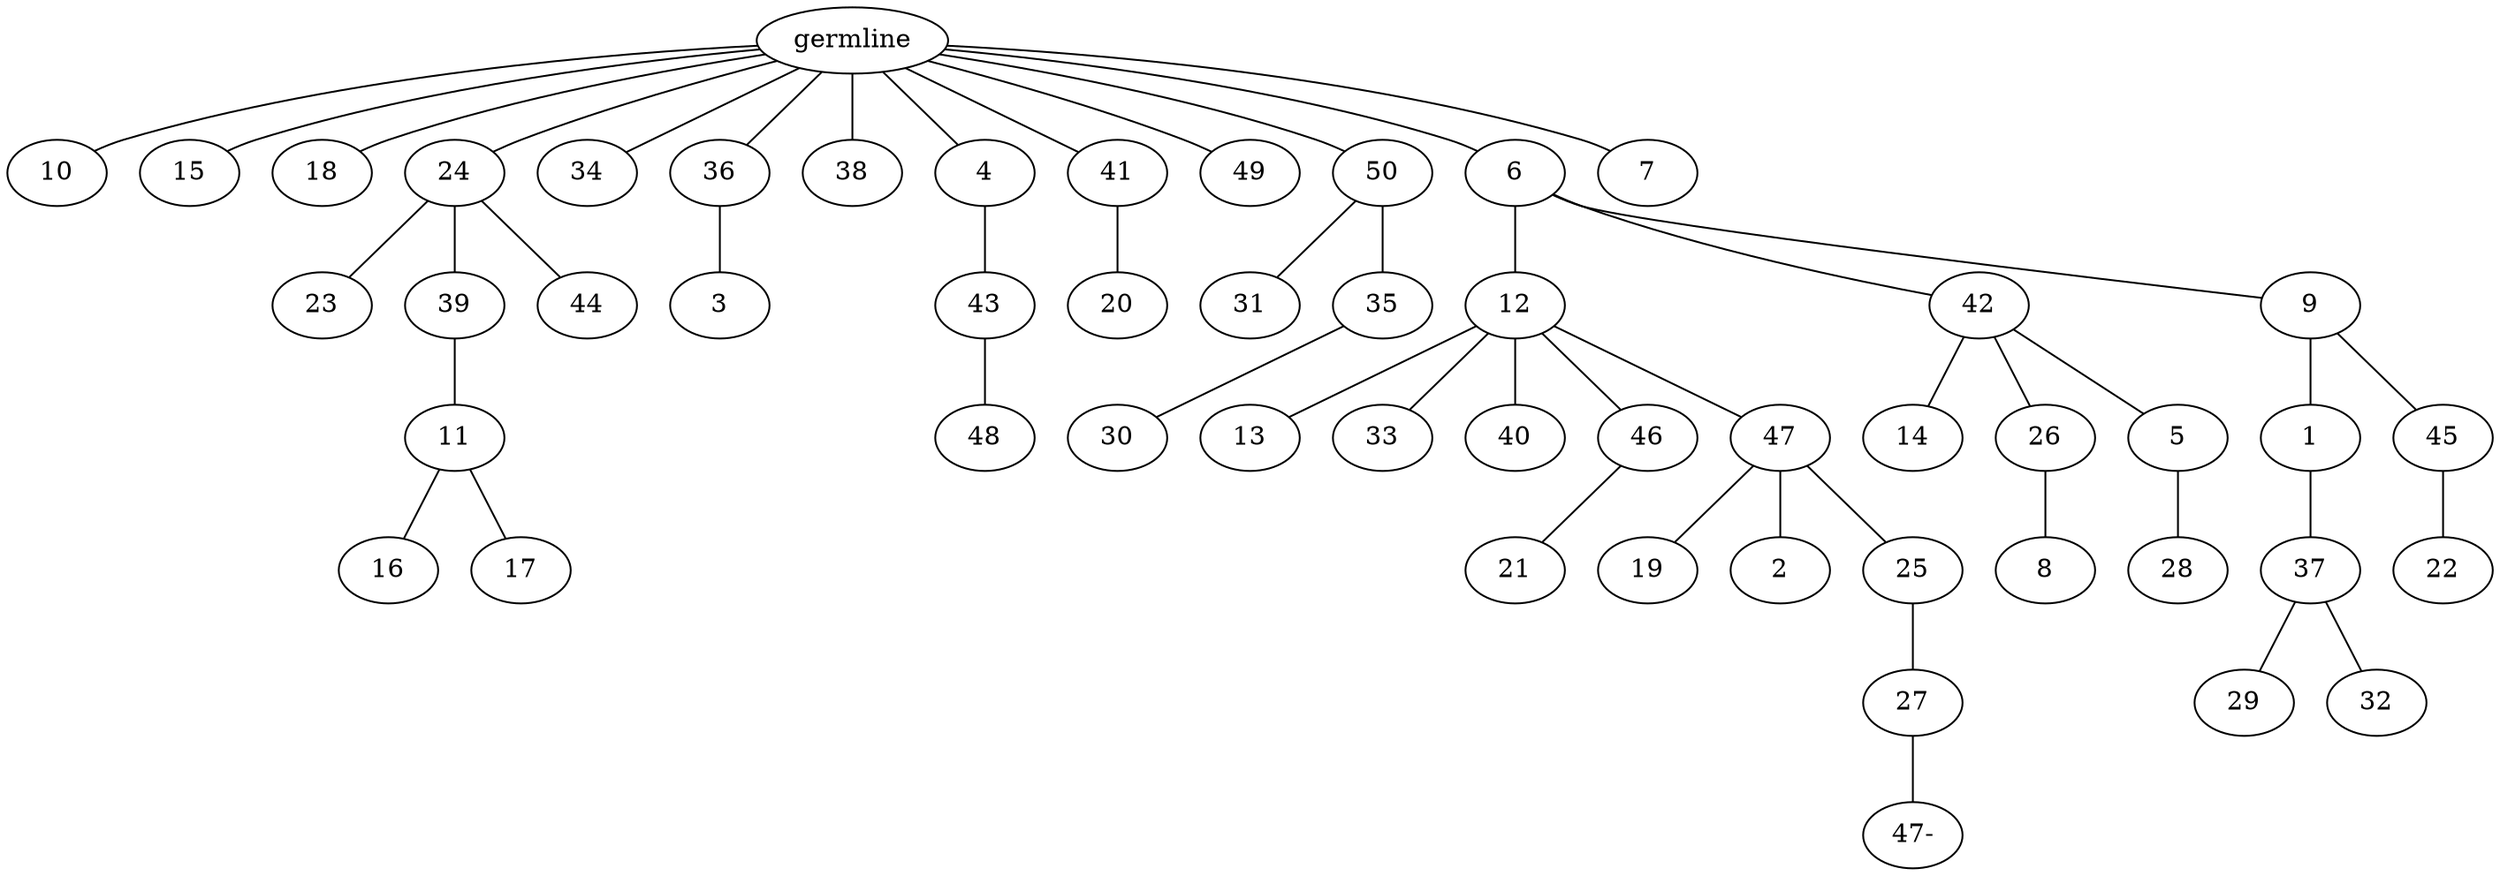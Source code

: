 graph tree {
    "139630662754512" [label="germline"];
    "139630663600112" [label="10"];
    "139630663601648" [label="15"];
    "139630663815280" [label="18"];
    "139630663817296" [label="24"];
    "139630662679568" [label="23"];
    "139630662679040" [label="39"];
    "139630662678080" [label="11"];
    "139630662698128" [label="16"];
    "139630662700096" [label="17"];
    "139630662679184" [label="44"];
    "139630662678128" [label="34"];
    "139630662811456" [label="36"];
    "139630662679904" [label="3"];
    "139630662810880" [label="38"];
    "139630662680432" [label="4"];
    "139630662699280" [label="43"];
    "139630662700864" [label="48"];
    "139630662809296" [label="41"];
    "139630662699376" [label="20"];
    "139630662700000" [label="49"];
    "139630662699472" [label="50"];
    "139630662796624" [label="31"];
    "139630662795808" [label="35"];
    "139630662798928" [label="30"];
    "139630662697456" [label="6"];
    "139630662798640" [label="12"];
    "139630662795856" [label="13"];
    "139630662796960" [label="33"];
    "139630662795376" [label="40"];
    "139630662798256" [label="46"];
    "139630662799264" [label="21"];
    "139630662796336" [label="47"];
    "139630662643776" [label="19"];
    "139630662645072" [label="2"];
    "139630662647232" [label="25"];
    "139630662644928" [label="27"];
    "139630662391888" [label="47-"];
    "139630662797392" [label="42"];
    "139630662796768" [label="14"];
    "139630662645648" [label="26"];
    "139630662646944" [label="8"];
    "139630662644496" [label="5"];
    "139630662646608" [label="28"];
    "139630662797200" [label="9"];
    "139630662647136" [label="1"];
    "139630662702944" [label="37"];
    "139630662704960" [label="29"];
    "139630662703712" [label="32"];
    "139630662645984" [label="45"];
    "139630662705008" [label="22"];
    "139630662698464" [label="7"];
    "139630662754512" -- "139630663600112";
    "139630662754512" -- "139630663601648";
    "139630662754512" -- "139630663815280";
    "139630662754512" -- "139630663817296";
    "139630662754512" -- "139630662678128";
    "139630662754512" -- "139630662811456";
    "139630662754512" -- "139630662810880";
    "139630662754512" -- "139630662680432";
    "139630662754512" -- "139630662809296";
    "139630662754512" -- "139630662700000";
    "139630662754512" -- "139630662699472";
    "139630662754512" -- "139630662697456";
    "139630662754512" -- "139630662698464";
    "139630663817296" -- "139630662679568";
    "139630663817296" -- "139630662679040";
    "139630663817296" -- "139630662679184";
    "139630662679040" -- "139630662678080";
    "139630662678080" -- "139630662698128";
    "139630662678080" -- "139630662700096";
    "139630662811456" -- "139630662679904";
    "139630662680432" -- "139630662699280";
    "139630662699280" -- "139630662700864";
    "139630662809296" -- "139630662699376";
    "139630662699472" -- "139630662796624";
    "139630662699472" -- "139630662795808";
    "139630662795808" -- "139630662798928";
    "139630662697456" -- "139630662798640";
    "139630662697456" -- "139630662797392";
    "139630662697456" -- "139630662797200";
    "139630662798640" -- "139630662795856";
    "139630662798640" -- "139630662796960";
    "139630662798640" -- "139630662795376";
    "139630662798640" -- "139630662798256";
    "139630662798640" -- "139630662796336";
    "139630662798256" -- "139630662799264";
    "139630662796336" -- "139630662643776";
    "139630662796336" -- "139630662645072";
    "139630662796336" -- "139630662647232";
    "139630662647232" -- "139630662644928";
    "139630662644928" -- "139630662391888";
    "139630662797392" -- "139630662796768";
    "139630662797392" -- "139630662645648";
    "139630662797392" -- "139630662644496";
    "139630662645648" -- "139630662646944";
    "139630662644496" -- "139630662646608";
    "139630662797200" -- "139630662647136";
    "139630662797200" -- "139630662645984";
    "139630662647136" -- "139630662702944";
    "139630662702944" -- "139630662704960";
    "139630662702944" -- "139630662703712";
    "139630662645984" -- "139630662705008";
}
